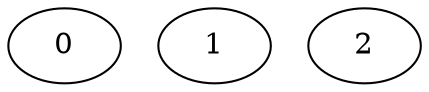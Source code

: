 graph testGrapheToPartition {
	graph [bb="0,0,198,36"];
	node [label="\N"];
	0	 [height=0.5,
		pos="27,18",
		width=0.75];
	1	 [height=0.5,
		pos="99,18",
		width=0.75];
	2	 [height=0.5,
		pos="171,18",
		width=0.75];
}

